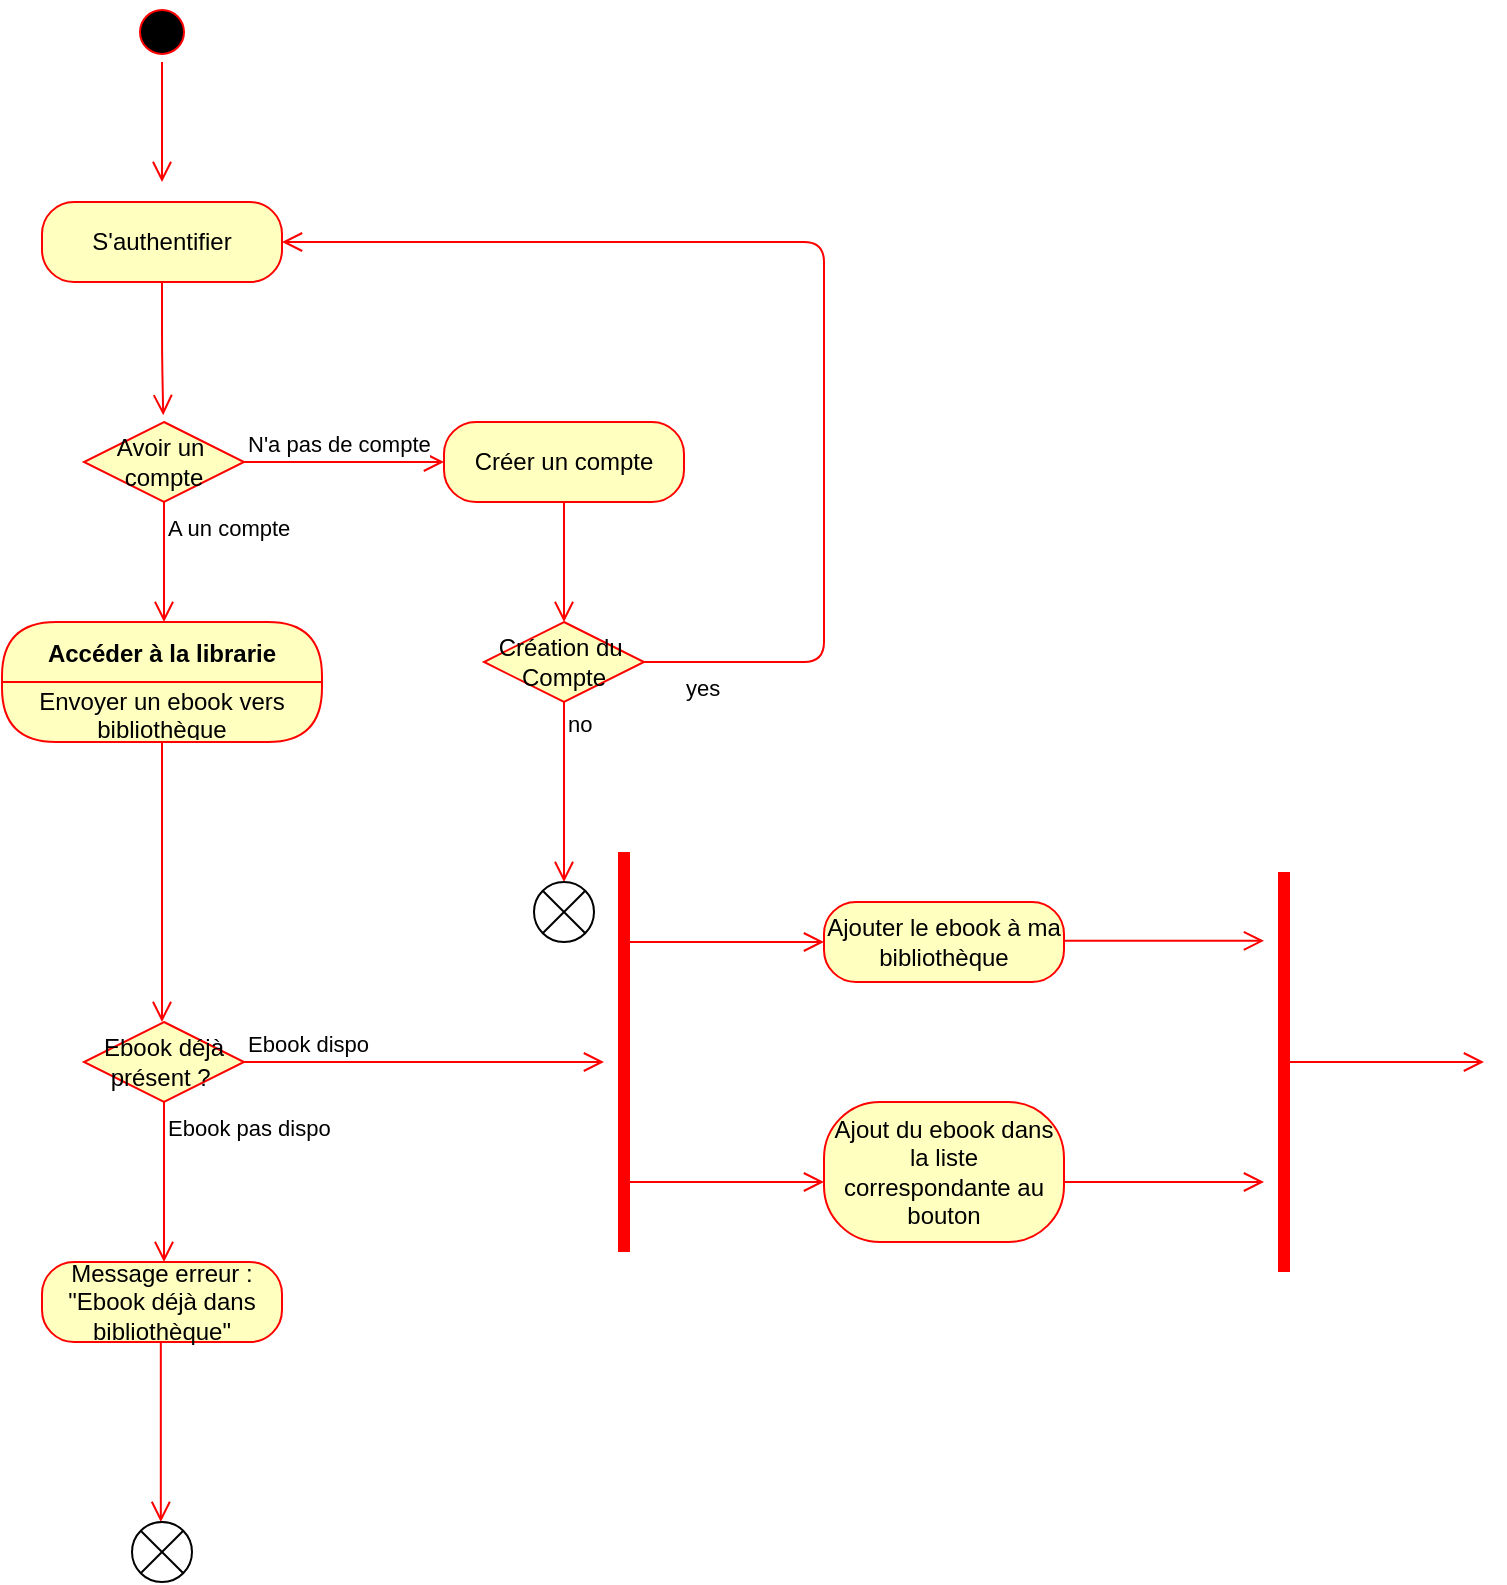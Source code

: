 <mxfile>
    <diagram id="Dwb8GULyjDsSTdrO3he8" name="Page-1">
        <mxGraphModel dx="1122" dy="769" grid="1" gridSize="10" guides="1" tooltips="1" connect="1" arrows="1" fold="1" page="1" pageScale="1" pageWidth="1169" pageHeight="1654" math="0" shadow="0">
            <root>
                <mxCell id="0"/>
                <mxCell id="1" parent="0"/>
                <mxCell id="2" value="" style="ellipse;html=1;shape=startState;fillColor=#000000;strokeColor=#ff0000;" vertex="1" parent="1">
                    <mxGeometry x="584" y="140" width="30" height="30" as="geometry"/>
                </mxCell>
                <mxCell id="3" value="" style="edgeStyle=orthogonalEdgeStyle;html=1;verticalAlign=bottom;endArrow=open;endSize=8;strokeColor=#ff0000;" edge="1" source="2" parent="1">
                    <mxGeometry relative="1" as="geometry">
                        <mxPoint x="599" y="230" as="targetPoint"/>
                    </mxGeometry>
                </mxCell>
                <mxCell id="6" value="S'authentifier" style="rounded=1;whiteSpace=wrap;html=1;arcSize=40;fontColor=#000000;fillColor=#ffffc0;strokeColor=#ff0000;" vertex="1" parent="1">
                    <mxGeometry x="539" y="240" width="120" height="40" as="geometry"/>
                </mxCell>
                <mxCell id="7" value="" style="edgeStyle=orthogonalEdgeStyle;html=1;verticalAlign=bottom;endArrow=open;endSize=8;strokeColor=#ff0000;entryX=0.495;entryY=-0.085;entryDx=0;entryDy=0;entryPerimeter=0;" edge="1" source="6" parent="1" target="12">
                    <mxGeometry relative="1" as="geometry">
                        <mxPoint x="599" y="340" as="targetPoint"/>
                    </mxGeometry>
                </mxCell>
                <mxCell id="12" value="Avoir un&amp;nbsp;&lt;br&gt;compte" style="rhombus;whiteSpace=wrap;html=1;fillColor=#ffffc0;strokeColor=#ff0000;" vertex="1" parent="1">
                    <mxGeometry x="560" y="350" width="80" height="40" as="geometry"/>
                </mxCell>
                <mxCell id="13" value="N'a pas de compte" style="edgeStyle=orthogonalEdgeStyle;html=1;align=left;verticalAlign=bottom;endArrow=open;endSize=8;strokeColor=#ff0000;" edge="1" source="12" parent="1">
                    <mxGeometry x="-1" relative="1" as="geometry">
                        <mxPoint x="740" y="370" as="targetPoint"/>
                    </mxGeometry>
                </mxCell>
                <mxCell id="14" value="A un compte" style="edgeStyle=orthogonalEdgeStyle;html=1;align=left;verticalAlign=top;endArrow=open;endSize=8;strokeColor=#ff0000;" edge="1" source="12" parent="1">
                    <mxGeometry x="-1" relative="1" as="geometry">
                        <mxPoint x="600" y="450" as="targetPoint"/>
                    </mxGeometry>
                </mxCell>
                <mxCell id="22" value="Créer un compte" style="rounded=1;whiteSpace=wrap;html=1;arcSize=40;fontColor=#000000;fillColor=#ffffc0;strokeColor=#ff0000;" vertex="1" parent="1">
                    <mxGeometry x="740" y="350" width="120" height="40" as="geometry"/>
                </mxCell>
                <mxCell id="23" value="" style="edgeStyle=orthogonalEdgeStyle;html=1;verticalAlign=bottom;endArrow=open;endSize=8;strokeColor=#ff0000;" edge="1" source="22" parent="1">
                    <mxGeometry relative="1" as="geometry">
                        <mxPoint x="800" y="450" as="targetPoint"/>
                    </mxGeometry>
                </mxCell>
                <mxCell id="24" value="Création du&amp;nbsp;&lt;br&gt;Compte" style="rhombus;whiteSpace=wrap;html=1;fillColor=#ffffc0;strokeColor=#ff0000;" vertex="1" parent="1">
                    <mxGeometry x="760" y="450" width="80" height="40" as="geometry"/>
                </mxCell>
                <mxCell id="25" value="no" style="edgeStyle=orthogonalEdgeStyle;html=1;align=left;verticalAlign=bottom;endArrow=open;endSize=8;strokeColor=#ff0000;" edge="1" parent="1">
                    <mxGeometry x="-0.556" relative="1" as="geometry">
                        <mxPoint x="800" y="580" as="targetPoint"/>
                        <mxPoint x="800" y="490" as="sourcePoint"/>
                        <mxPoint as="offset"/>
                    </mxGeometry>
                </mxCell>
                <mxCell id="26" value="yes" style="edgeStyle=orthogonalEdgeStyle;html=1;align=left;verticalAlign=top;endArrow=open;endSize=8;strokeColor=#ff0000;" edge="1" source="24" parent="1" target="6">
                    <mxGeometry x="-0.934" relative="1" as="geometry">
                        <mxPoint x="800" y="550" as="targetPoint"/>
                        <Array as="points">
                            <mxPoint x="930" y="470"/>
                            <mxPoint x="930" y="260"/>
                        </Array>
                        <mxPoint as="offset"/>
                    </mxGeometry>
                </mxCell>
                <mxCell id="32" value="" style="shape=sumEllipse;perimeter=ellipsePerimeter;whiteSpace=wrap;html=1;backgroundOutline=1;" vertex="1" parent="1">
                    <mxGeometry x="785" y="580" width="30" height="30" as="geometry"/>
                </mxCell>
                <mxCell id="35" value="Accéder à la librarie" style="swimlane;fontStyle=1;align=center;verticalAlign=middle;childLayout=stackLayout;horizontal=1;startSize=30;horizontalStack=0;resizeParent=0;resizeLast=1;container=0;fontColor=#000000;collapsible=0;rounded=1;arcSize=30;strokeColor=#ff0000;fillColor=#ffffc0;swimlaneFillColor=#ffffc0;dropTarget=0;" vertex="1" parent="1">
                    <mxGeometry x="519" y="450" width="160" height="60" as="geometry"/>
                </mxCell>
                <mxCell id="36" value="Envoyer un ebook vers bibliothèque" style="text;html=1;strokeColor=none;fillColor=none;align=center;verticalAlign=middle;spacingLeft=4;spacingRight=4;whiteSpace=wrap;overflow=hidden;rotatable=0;fontColor=#000000;" vertex="1" parent="35">
                    <mxGeometry y="30" width="160" height="30" as="geometry"/>
                </mxCell>
                <mxCell id="37" value="" style="edgeStyle=orthogonalEdgeStyle;html=1;verticalAlign=bottom;endArrow=open;endSize=8;strokeColor=#ff0000;" edge="1" source="35" parent="1">
                    <mxGeometry relative="1" as="geometry">
                        <mxPoint x="599" y="650" as="targetPoint"/>
                    </mxGeometry>
                </mxCell>
                <mxCell id="51" value="Ebook déjà présent ?&amp;nbsp;" style="rhombus;whiteSpace=wrap;html=1;fillColor=#ffffc0;strokeColor=#ff0000;" vertex="1" parent="1">
                    <mxGeometry x="560" y="650" width="80" height="40" as="geometry"/>
                </mxCell>
                <mxCell id="52" value="Ebook dispo" style="edgeStyle=orthogonalEdgeStyle;html=1;align=left;verticalAlign=bottom;endArrow=open;endSize=8;strokeColor=#ff0000;" edge="1" source="51" parent="1">
                    <mxGeometry x="-1" relative="1" as="geometry">
                        <mxPoint x="820" y="670" as="targetPoint"/>
                        <mxPoint as="offset"/>
                    </mxGeometry>
                </mxCell>
                <mxCell id="53" value="Ebook pas dispo" style="edgeStyle=orthogonalEdgeStyle;html=1;align=left;verticalAlign=top;endArrow=open;endSize=8;strokeColor=#ff0000;" edge="1" source="51" parent="1">
                    <mxGeometry x="-1" relative="1" as="geometry">
                        <mxPoint x="600" y="770" as="targetPoint"/>
                    </mxGeometry>
                </mxCell>
                <mxCell id="58" value="" style="shape=line;html=1;strokeWidth=6;strokeColor=#ff0000;rotation=-90;" vertex="1" parent="1">
                    <mxGeometry x="730" y="660" width="200" height="10" as="geometry"/>
                </mxCell>
                <mxCell id="59" value="" style="edgeStyle=orthogonalEdgeStyle;html=1;verticalAlign=bottom;endArrow=open;endSize=8;strokeColor=#ff0000;" edge="1" parent="1">
                    <mxGeometry relative="1" as="geometry">
                        <mxPoint x="930" y="610" as="targetPoint"/>
                        <mxPoint x="830" y="610" as="sourcePoint"/>
                        <Array as="points">
                            <mxPoint x="830" y="610"/>
                            <mxPoint x="1030" y="610"/>
                        </Array>
                    </mxGeometry>
                </mxCell>
                <mxCell id="66" value="" style="edgeStyle=orthogonalEdgeStyle;html=1;verticalAlign=bottom;endArrow=open;endSize=8;strokeColor=#ff0000;" edge="1" parent="1">
                    <mxGeometry relative="1" as="geometry">
                        <mxPoint x="930" y="730.0" as="targetPoint"/>
                        <mxPoint x="830" y="730.0" as="sourcePoint"/>
                        <Array as="points">
                            <mxPoint x="830" y="730"/>
                            <mxPoint x="1030" y="730"/>
                        </Array>
                    </mxGeometry>
                </mxCell>
                <mxCell id="67" value="Ajouter le ebook à ma bibliothèque" style="rounded=1;whiteSpace=wrap;html=1;arcSize=40;fontColor=#000000;fillColor=#ffffc0;strokeColor=#ff0000;" vertex="1" parent="1">
                    <mxGeometry x="930" y="590" width="120" height="40" as="geometry"/>
                </mxCell>
                <mxCell id="69" value="Ajout du ebook dans la liste correspondante au bouton" style="rounded=1;whiteSpace=wrap;html=1;arcSize=40;fontColor=#000000;fillColor=#ffffc0;strokeColor=#ff0000;" vertex="1" parent="1">
                    <mxGeometry x="930" y="690" width="120" height="70" as="geometry"/>
                </mxCell>
                <mxCell id="71" value="Message erreur : &quot;Ebook déjà dans bibliothèque&quot;" style="rounded=1;whiteSpace=wrap;html=1;arcSize=40;fontColor=#000000;fillColor=#ffffc0;strokeColor=#ff0000;" vertex="1" parent="1">
                    <mxGeometry x="539" y="770" width="120" height="40" as="geometry"/>
                </mxCell>
                <mxCell id="72" value="" style="shape=line;html=1;strokeWidth=6;strokeColor=#ff0000;rotation=-90;" vertex="1" parent="1">
                    <mxGeometry x="1060" y="670" width="200" height="10" as="geometry"/>
                </mxCell>
                <mxCell id="73" value="" style="edgeStyle=orthogonalEdgeStyle;html=1;verticalAlign=bottom;endArrow=open;endSize=8;strokeColor=#ff0000;" edge="1" parent="1">
                    <mxGeometry relative="1" as="geometry">
                        <mxPoint x="1150" y="609.41" as="targetPoint"/>
                        <mxPoint x="1050" y="609.41" as="sourcePoint"/>
                        <Array as="points">
                            <mxPoint x="1050" y="609.41"/>
                            <mxPoint x="1250" y="609.41"/>
                        </Array>
                    </mxGeometry>
                </mxCell>
                <mxCell id="75" value="" style="edgeStyle=orthogonalEdgeStyle;html=1;verticalAlign=bottom;endArrow=open;endSize=8;strokeColor=#ff0000;" edge="1" parent="1">
                    <mxGeometry relative="1" as="geometry">
                        <mxPoint x="1150" y="730.0" as="targetPoint"/>
                        <mxPoint x="1050" y="730.0" as="sourcePoint"/>
                        <Array as="points">
                            <mxPoint x="1050" y="730"/>
                            <mxPoint x="1250" y="730"/>
                        </Array>
                    </mxGeometry>
                </mxCell>
                <mxCell id="78" value="" style="edgeStyle=orthogonalEdgeStyle;html=1;verticalAlign=bottom;endArrow=open;endSize=8;strokeColor=#ff0000;" edge="1" parent="1">
                    <mxGeometry relative="1" as="geometry">
                        <mxPoint x="1260" y="670.0" as="targetPoint"/>
                        <mxPoint x="1160" y="670.0" as="sourcePoint"/>
                        <Array as="points">
                            <mxPoint x="1160" y="670"/>
                            <mxPoint x="1360" y="670"/>
                        </Array>
                    </mxGeometry>
                </mxCell>
                <mxCell id="79" value="" style="edgeStyle=orthogonalEdgeStyle;html=1;align=left;verticalAlign=bottom;endArrow=open;endSize=8;strokeColor=#ff0000;" edge="1" parent="1">
                    <mxGeometry x="-0.556" relative="1" as="geometry">
                        <mxPoint x="598.41" y="900.0" as="targetPoint"/>
                        <mxPoint x="598.41" y="810.0" as="sourcePoint"/>
                        <mxPoint as="offset"/>
                    </mxGeometry>
                </mxCell>
                <mxCell id="80" value="" style="shape=sumEllipse;perimeter=ellipsePerimeter;whiteSpace=wrap;html=1;backgroundOutline=1;" vertex="1" parent="1">
                    <mxGeometry x="584" y="900" width="30" height="30" as="geometry"/>
                </mxCell>
            </root>
        </mxGraphModel>
    </diagram>
</mxfile>